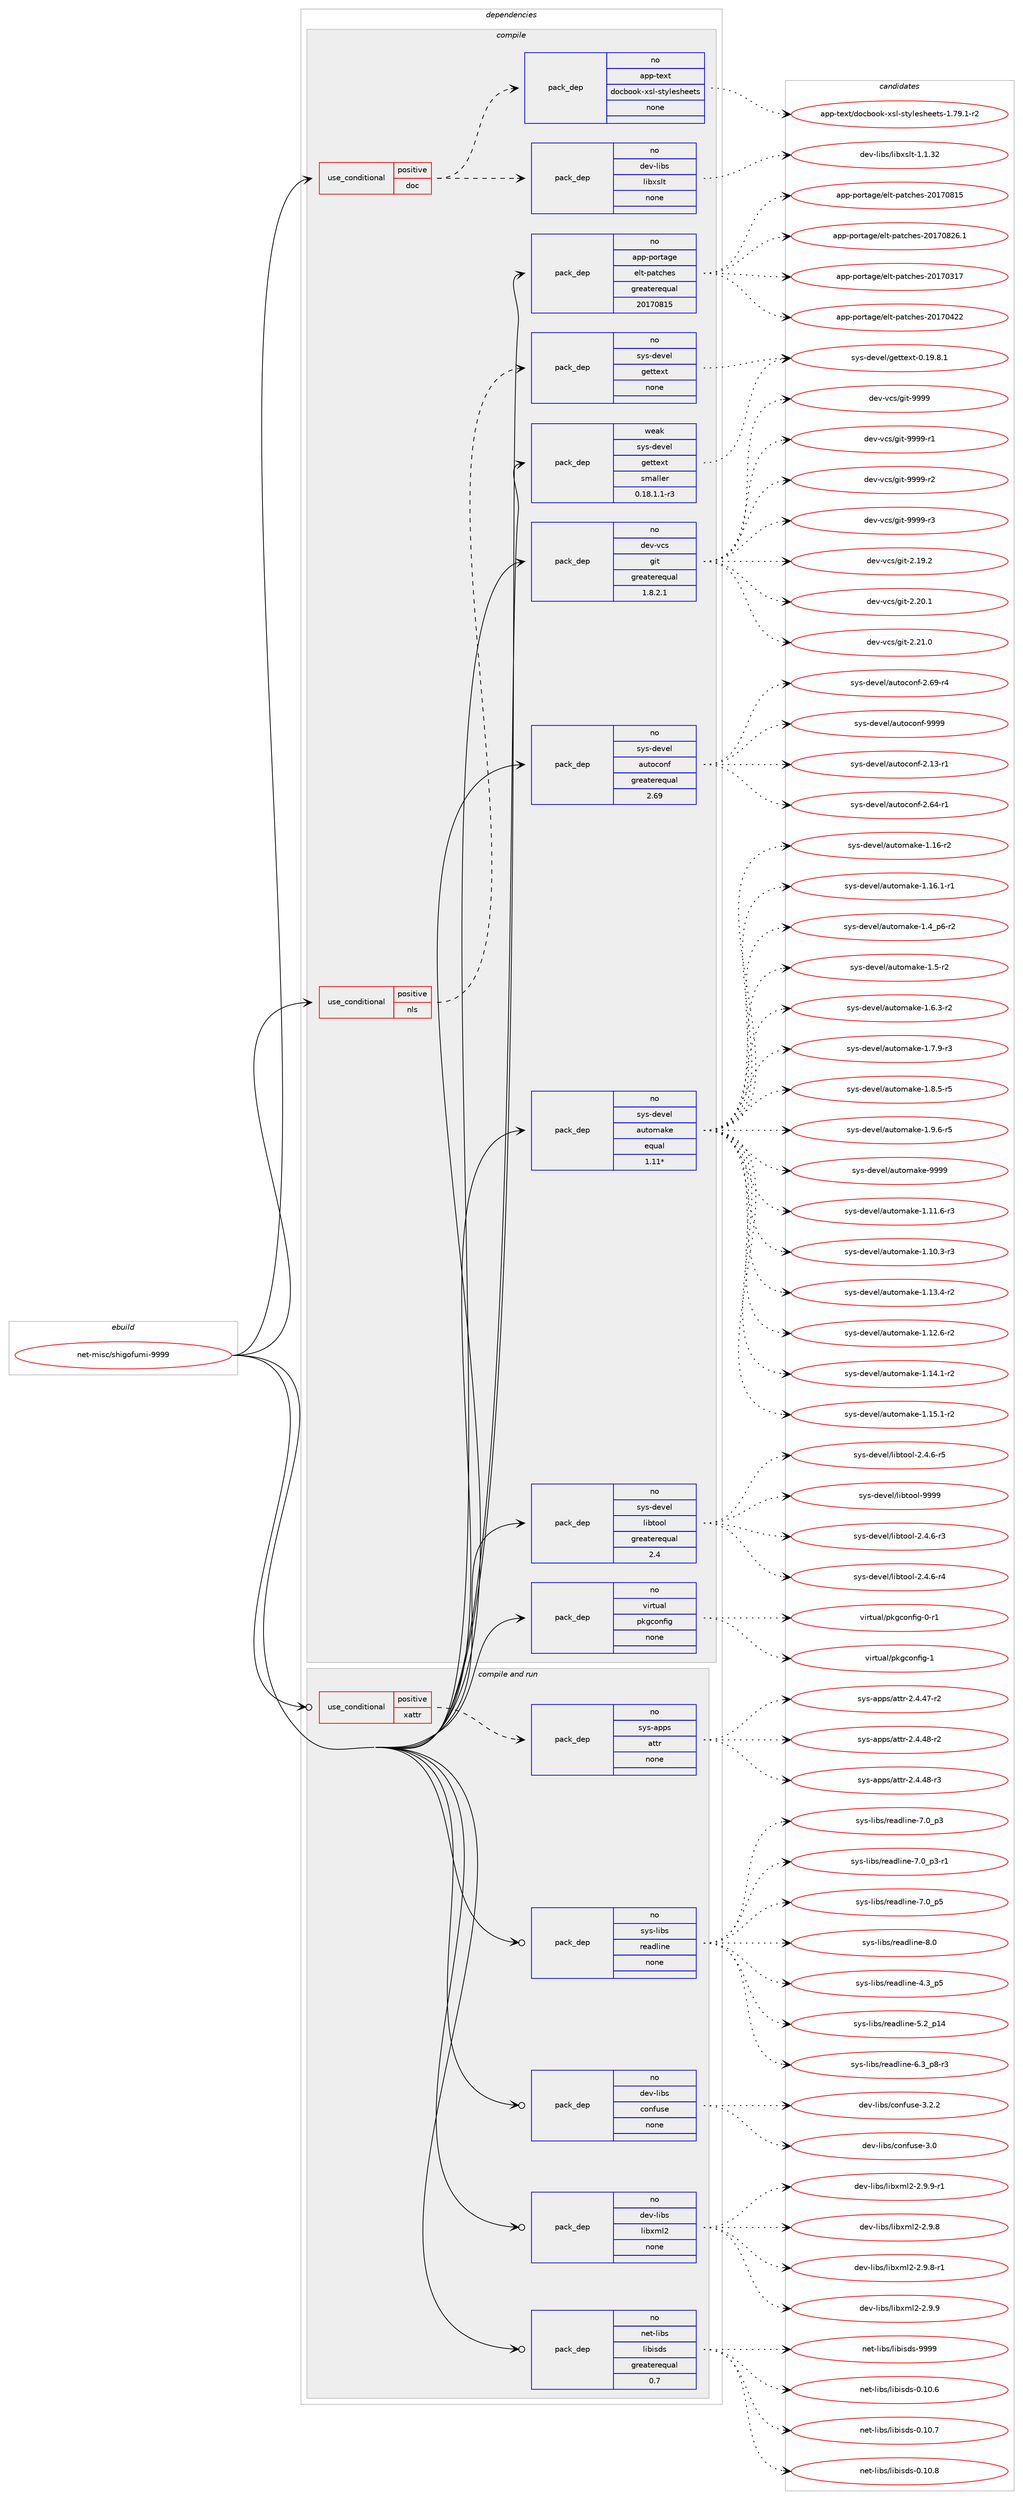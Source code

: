 digraph prolog {

# *************
# Graph options
# *************

newrank=true;
concentrate=true;
compound=true;
graph [rankdir=LR,fontname=Helvetica,fontsize=10,ranksep=1.5];#, ranksep=2.5, nodesep=0.2];
edge  [arrowhead=vee];
node  [fontname=Helvetica,fontsize=10];

# **********
# The ebuild
# **********

subgraph cluster_leftcol {
color=gray;
rank=same;
label=<<i>ebuild</i>>;
id [label="net-misc/shigofumi-9999", color=red, width=4, href="../net-misc/shigofumi-9999.svg"];
}

# ****************
# The dependencies
# ****************

subgraph cluster_midcol {
color=gray;
label=<<i>dependencies</i>>;
subgraph cluster_compile {
fillcolor="#eeeeee";
style=filled;
label=<<i>compile</i>>;
subgraph cond449297 {
dependency1672202 [label=<<TABLE BORDER="0" CELLBORDER="1" CELLSPACING="0" CELLPADDING="4"><TR><TD ROWSPAN="3" CELLPADDING="10">use_conditional</TD></TR><TR><TD>positive</TD></TR><TR><TD>doc</TD></TR></TABLE>>, shape=none, color=red];
subgraph pack1195625 {
dependency1672203 [label=<<TABLE BORDER="0" CELLBORDER="1" CELLSPACING="0" CELLPADDING="4" WIDTH="220"><TR><TD ROWSPAN="6" CELLPADDING="30">pack_dep</TD></TR><TR><TD WIDTH="110">no</TD></TR><TR><TD>app-text</TD></TR><TR><TD>docbook-xsl-stylesheets</TD></TR><TR><TD>none</TD></TR><TR><TD></TD></TR></TABLE>>, shape=none, color=blue];
}
dependency1672202:e -> dependency1672203:w [weight=20,style="dashed",arrowhead="vee"];
subgraph pack1195626 {
dependency1672204 [label=<<TABLE BORDER="0" CELLBORDER="1" CELLSPACING="0" CELLPADDING="4" WIDTH="220"><TR><TD ROWSPAN="6" CELLPADDING="30">pack_dep</TD></TR><TR><TD WIDTH="110">no</TD></TR><TR><TD>dev-libs</TD></TR><TR><TD>libxslt</TD></TR><TR><TD>none</TD></TR><TR><TD></TD></TR></TABLE>>, shape=none, color=blue];
}
dependency1672202:e -> dependency1672204:w [weight=20,style="dashed",arrowhead="vee"];
}
id:e -> dependency1672202:w [weight=20,style="solid",arrowhead="vee"];
subgraph cond449298 {
dependency1672205 [label=<<TABLE BORDER="0" CELLBORDER="1" CELLSPACING="0" CELLPADDING="4"><TR><TD ROWSPAN="3" CELLPADDING="10">use_conditional</TD></TR><TR><TD>positive</TD></TR><TR><TD>nls</TD></TR></TABLE>>, shape=none, color=red];
subgraph pack1195627 {
dependency1672206 [label=<<TABLE BORDER="0" CELLBORDER="1" CELLSPACING="0" CELLPADDING="4" WIDTH="220"><TR><TD ROWSPAN="6" CELLPADDING="30">pack_dep</TD></TR><TR><TD WIDTH="110">no</TD></TR><TR><TD>sys-devel</TD></TR><TR><TD>gettext</TD></TR><TR><TD>none</TD></TR><TR><TD></TD></TR></TABLE>>, shape=none, color=blue];
}
dependency1672205:e -> dependency1672206:w [weight=20,style="dashed",arrowhead="vee"];
}
id:e -> dependency1672205:w [weight=20,style="solid",arrowhead="vee"];
subgraph pack1195628 {
dependency1672207 [label=<<TABLE BORDER="0" CELLBORDER="1" CELLSPACING="0" CELLPADDING="4" WIDTH="220"><TR><TD ROWSPAN="6" CELLPADDING="30">pack_dep</TD></TR><TR><TD WIDTH="110">no</TD></TR><TR><TD>app-portage</TD></TR><TR><TD>elt-patches</TD></TR><TR><TD>greaterequal</TD></TR><TR><TD>20170815</TD></TR></TABLE>>, shape=none, color=blue];
}
id:e -> dependency1672207:w [weight=20,style="solid",arrowhead="vee"];
subgraph pack1195629 {
dependency1672208 [label=<<TABLE BORDER="0" CELLBORDER="1" CELLSPACING="0" CELLPADDING="4" WIDTH="220"><TR><TD ROWSPAN="6" CELLPADDING="30">pack_dep</TD></TR><TR><TD WIDTH="110">no</TD></TR><TR><TD>dev-vcs</TD></TR><TR><TD>git</TD></TR><TR><TD>greaterequal</TD></TR><TR><TD>1.8.2.1</TD></TR></TABLE>>, shape=none, color=blue];
}
id:e -> dependency1672208:w [weight=20,style="solid",arrowhead="vee"];
subgraph pack1195630 {
dependency1672209 [label=<<TABLE BORDER="0" CELLBORDER="1" CELLSPACING="0" CELLPADDING="4" WIDTH="220"><TR><TD ROWSPAN="6" CELLPADDING="30">pack_dep</TD></TR><TR><TD WIDTH="110">no</TD></TR><TR><TD>sys-devel</TD></TR><TR><TD>autoconf</TD></TR><TR><TD>greaterequal</TD></TR><TR><TD>2.69</TD></TR></TABLE>>, shape=none, color=blue];
}
id:e -> dependency1672209:w [weight=20,style="solid",arrowhead="vee"];
subgraph pack1195631 {
dependency1672210 [label=<<TABLE BORDER="0" CELLBORDER="1" CELLSPACING="0" CELLPADDING="4" WIDTH="220"><TR><TD ROWSPAN="6" CELLPADDING="30">pack_dep</TD></TR><TR><TD WIDTH="110">no</TD></TR><TR><TD>sys-devel</TD></TR><TR><TD>automake</TD></TR><TR><TD>equal</TD></TR><TR><TD>1.11*</TD></TR></TABLE>>, shape=none, color=blue];
}
id:e -> dependency1672210:w [weight=20,style="solid",arrowhead="vee"];
subgraph pack1195632 {
dependency1672211 [label=<<TABLE BORDER="0" CELLBORDER="1" CELLSPACING="0" CELLPADDING="4" WIDTH="220"><TR><TD ROWSPAN="6" CELLPADDING="30">pack_dep</TD></TR><TR><TD WIDTH="110">no</TD></TR><TR><TD>sys-devel</TD></TR><TR><TD>libtool</TD></TR><TR><TD>greaterequal</TD></TR><TR><TD>2.4</TD></TR></TABLE>>, shape=none, color=blue];
}
id:e -> dependency1672211:w [weight=20,style="solid",arrowhead="vee"];
subgraph pack1195633 {
dependency1672212 [label=<<TABLE BORDER="0" CELLBORDER="1" CELLSPACING="0" CELLPADDING="4" WIDTH="220"><TR><TD ROWSPAN="6" CELLPADDING="30">pack_dep</TD></TR><TR><TD WIDTH="110">no</TD></TR><TR><TD>virtual</TD></TR><TR><TD>pkgconfig</TD></TR><TR><TD>none</TD></TR><TR><TD></TD></TR></TABLE>>, shape=none, color=blue];
}
id:e -> dependency1672212:w [weight=20,style="solid",arrowhead="vee"];
subgraph pack1195634 {
dependency1672213 [label=<<TABLE BORDER="0" CELLBORDER="1" CELLSPACING="0" CELLPADDING="4" WIDTH="220"><TR><TD ROWSPAN="6" CELLPADDING="30">pack_dep</TD></TR><TR><TD WIDTH="110">weak</TD></TR><TR><TD>sys-devel</TD></TR><TR><TD>gettext</TD></TR><TR><TD>smaller</TD></TR><TR><TD>0.18.1.1-r3</TD></TR></TABLE>>, shape=none, color=blue];
}
id:e -> dependency1672213:w [weight=20,style="solid",arrowhead="vee"];
}
subgraph cluster_compileandrun {
fillcolor="#eeeeee";
style=filled;
label=<<i>compile and run</i>>;
subgraph cond449299 {
dependency1672214 [label=<<TABLE BORDER="0" CELLBORDER="1" CELLSPACING="0" CELLPADDING="4"><TR><TD ROWSPAN="3" CELLPADDING="10">use_conditional</TD></TR><TR><TD>positive</TD></TR><TR><TD>xattr</TD></TR></TABLE>>, shape=none, color=red];
subgraph pack1195635 {
dependency1672215 [label=<<TABLE BORDER="0" CELLBORDER="1" CELLSPACING="0" CELLPADDING="4" WIDTH="220"><TR><TD ROWSPAN="6" CELLPADDING="30">pack_dep</TD></TR><TR><TD WIDTH="110">no</TD></TR><TR><TD>sys-apps</TD></TR><TR><TD>attr</TD></TR><TR><TD>none</TD></TR><TR><TD></TD></TR></TABLE>>, shape=none, color=blue];
}
dependency1672214:e -> dependency1672215:w [weight=20,style="dashed",arrowhead="vee"];
}
id:e -> dependency1672214:w [weight=20,style="solid",arrowhead="odotvee"];
subgraph pack1195636 {
dependency1672216 [label=<<TABLE BORDER="0" CELLBORDER="1" CELLSPACING="0" CELLPADDING="4" WIDTH="220"><TR><TD ROWSPAN="6" CELLPADDING="30">pack_dep</TD></TR><TR><TD WIDTH="110">no</TD></TR><TR><TD>dev-libs</TD></TR><TR><TD>confuse</TD></TR><TR><TD>none</TD></TR><TR><TD></TD></TR></TABLE>>, shape=none, color=blue];
}
id:e -> dependency1672216:w [weight=20,style="solid",arrowhead="odotvee"];
subgraph pack1195637 {
dependency1672217 [label=<<TABLE BORDER="0" CELLBORDER="1" CELLSPACING="0" CELLPADDING="4" WIDTH="220"><TR><TD ROWSPAN="6" CELLPADDING="30">pack_dep</TD></TR><TR><TD WIDTH="110">no</TD></TR><TR><TD>dev-libs</TD></TR><TR><TD>libxml2</TD></TR><TR><TD>none</TD></TR><TR><TD></TD></TR></TABLE>>, shape=none, color=blue];
}
id:e -> dependency1672217:w [weight=20,style="solid",arrowhead="odotvee"];
subgraph pack1195638 {
dependency1672218 [label=<<TABLE BORDER="0" CELLBORDER="1" CELLSPACING="0" CELLPADDING="4" WIDTH="220"><TR><TD ROWSPAN="6" CELLPADDING="30">pack_dep</TD></TR><TR><TD WIDTH="110">no</TD></TR><TR><TD>net-libs</TD></TR><TR><TD>libisds</TD></TR><TR><TD>greaterequal</TD></TR><TR><TD>0.7</TD></TR></TABLE>>, shape=none, color=blue];
}
id:e -> dependency1672218:w [weight=20,style="solid",arrowhead="odotvee"];
subgraph pack1195639 {
dependency1672219 [label=<<TABLE BORDER="0" CELLBORDER="1" CELLSPACING="0" CELLPADDING="4" WIDTH="220"><TR><TD ROWSPAN="6" CELLPADDING="30">pack_dep</TD></TR><TR><TD WIDTH="110">no</TD></TR><TR><TD>sys-libs</TD></TR><TR><TD>readline</TD></TR><TR><TD>none</TD></TR><TR><TD></TD></TR></TABLE>>, shape=none, color=blue];
}
id:e -> dependency1672219:w [weight=20,style="solid",arrowhead="odotvee"];
}
subgraph cluster_run {
fillcolor="#eeeeee";
style=filled;
label=<<i>run</i>>;
}
}

# **************
# The candidates
# **************

subgraph cluster_choices {
rank=same;
color=gray;
label=<<i>candidates</i>>;

subgraph choice1195625 {
color=black;
nodesep=1;
choice97112112451161011201164710011199981111111074512011510845115116121108101115104101101116115454946555746494511450 [label="app-text/docbook-xsl-stylesheets-1.79.1-r2", color=red, width=4,href="../app-text/docbook-xsl-stylesheets-1.79.1-r2.svg"];
dependency1672203:e -> choice97112112451161011201164710011199981111111074512011510845115116121108101115104101101116115454946555746494511450:w [style=dotted,weight="100"];
}
subgraph choice1195626 {
color=black;
nodesep=1;
choice1001011184510810598115471081059812011510811645494649465150 [label="dev-libs/libxslt-1.1.32", color=red, width=4,href="../dev-libs/libxslt-1.1.32.svg"];
dependency1672204:e -> choice1001011184510810598115471081059812011510811645494649465150:w [style=dotted,weight="100"];
}
subgraph choice1195627 {
color=black;
nodesep=1;
choice1151211154510010111810110847103101116116101120116454846495746564649 [label="sys-devel/gettext-0.19.8.1", color=red, width=4,href="../sys-devel/gettext-0.19.8.1.svg"];
dependency1672206:e -> choice1151211154510010111810110847103101116116101120116454846495746564649:w [style=dotted,weight="100"];
}
subgraph choice1195628 {
color=black;
nodesep=1;
choice97112112451121111141169710310147101108116451129711699104101115455048495548514955 [label="app-portage/elt-patches-20170317", color=red, width=4,href="../app-portage/elt-patches-20170317.svg"];
choice97112112451121111141169710310147101108116451129711699104101115455048495548525050 [label="app-portage/elt-patches-20170422", color=red, width=4,href="../app-portage/elt-patches-20170422.svg"];
choice97112112451121111141169710310147101108116451129711699104101115455048495548564953 [label="app-portage/elt-patches-20170815", color=red, width=4,href="../app-portage/elt-patches-20170815.svg"];
choice971121124511211111411697103101471011081164511297116991041011154550484955485650544649 [label="app-portage/elt-patches-20170826.1", color=red, width=4,href="../app-portage/elt-patches-20170826.1.svg"];
dependency1672207:e -> choice97112112451121111141169710310147101108116451129711699104101115455048495548514955:w [style=dotted,weight="100"];
dependency1672207:e -> choice97112112451121111141169710310147101108116451129711699104101115455048495548525050:w [style=dotted,weight="100"];
dependency1672207:e -> choice97112112451121111141169710310147101108116451129711699104101115455048495548564953:w [style=dotted,weight="100"];
dependency1672207:e -> choice971121124511211111411697103101471011081164511297116991041011154550484955485650544649:w [style=dotted,weight="100"];
}
subgraph choice1195629 {
color=black;
nodesep=1;
choice10010111845118991154710310511645504649574650 [label="dev-vcs/git-2.19.2", color=red, width=4,href="../dev-vcs/git-2.19.2.svg"];
choice10010111845118991154710310511645504650484649 [label="dev-vcs/git-2.20.1", color=red, width=4,href="../dev-vcs/git-2.20.1.svg"];
choice10010111845118991154710310511645504650494648 [label="dev-vcs/git-2.21.0", color=red, width=4,href="../dev-vcs/git-2.21.0.svg"];
choice1001011184511899115471031051164557575757 [label="dev-vcs/git-9999", color=red, width=4,href="../dev-vcs/git-9999.svg"];
choice10010111845118991154710310511645575757574511449 [label="dev-vcs/git-9999-r1", color=red, width=4,href="../dev-vcs/git-9999-r1.svg"];
choice10010111845118991154710310511645575757574511450 [label="dev-vcs/git-9999-r2", color=red, width=4,href="../dev-vcs/git-9999-r2.svg"];
choice10010111845118991154710310511645575757574511451 [label="dev-vcs/git-9999-r3", color=red, width=4,href="../dev-vcs/git-9999-r3.svg"];
dependency1672208:e -> choice10010111845118991154710310511645504649574650:w [style=dotted,weight="100"];
dependency1672208:e -> choice10010111845118991154710310511645504650484649:w [style=dotted,weight="100"];
dependency1672208:e -> choice10010111845118991154710310511645504650494648:w [style=dotted,weight="100"];
dependency1672208:e -> choice1001011184511899115471031051164557575757:w [style=dotted,weight="100"];
dependency1672208:e -> choice10010111845118991154710310511645575757574511449:w [style=dotted,weight="100"];
dependency1672208:e -> choice10010111845118991154710310511645575757574511450:w [style=dotted,weight="100"];
dependency1672208:e -> choice10010111845118991154710310511645575757574511451:w [style=dotted,weight="100"];
}
subgraph choice1195630 {
color=black;
nodesep=1;
choice1151211154510010111810110847971171161119911111010245504649514511449 [label="sys-devel/autoconf-2.13-r1", color=red, width=4,href="../sys-devel/autoconf-2.13-r1.svg"];
choice1151211154510010111810110847971171161119911111010245504654524511449 [label="sys-devel/autoconf-2.64-r1", color=red, width=4,href="../sys-devel/autoconf-2.64-r1.svg"];
choice1151211154510010111810110847971171161119911111010245504654574511452 [label="sys-devel/autoconf-2.69-r4", color=red, width=4,href="../sys-devel/autoconf-2.69-r4.svg"];
choice115121115451001011181011084797117116111991111101024557575757 [label="sys-devel/autoconf-9999", color=red, width=4,href="../sys-devel/autoconf-9999.svg"];
dependency1672209:e -> choice1151211154510010111810110847971171161119911111010245504649514511449:w [style=dotted,weight="100"];
dependency1672209:e -> choice1151211154510010111810110847971171161119911111010245504654524511449:w [style=dotted,weight="100"];
dependency1672209:e -> choice1151211154510010111810110847971171161119911111010245504654574511452:w [style=dotted,weight="100"];
dependency1672209:e -> choice115121115451001011181011084797117116111991111101024557575757:w [style=dotted,weight="100"];
}
subgraph choice1195631 {
color=black;
nodesep=1;
choice11512111545100101118101108479711711611110997107101454946494846514511451 [label="sys-devel/automake-1.10.3-r3", color=red, width=4,href="../sys-devel/automake-1.10.3-r3.svg"];
choice11512111545100101118101108479711711611110997107101454946494946544511451 [label="sys-devel/automake-1.11.6-r3", color=red, width=4,href="../sys-devel/automake-1.11.6-r3.svg"];
choice11512111545100101118101108479711711611110997107101454946495046544511450 [label="sys-devel/automake-1.12.6-r2", color=red, width=4,href="../sys-devel/automake-1.12.6-r2.svg"];
choice11512111545100101118101108479711711611110997107101454946495146524511450 [label="sys-devel/automake-1.13.4-r2", color=red, width=4,href="../sys-devel/automake-1.13.4-r2.svg"];
choice11512111545100101118101108479711711611110997107101454946495246494511450 [label="sys-devel/automake-1.14.1-r2", color=red, width=4,href="../sys-devel/automake-1.14.1-r2.svg"];
choice11512111545100101118101108479711711611110997107101454946495346494511450 [label="sys-devel/automake-1.15.1-r2", color=red, width=4,href="../sys-devel/automake-1.15.1-r2.svg"];
choice1151211154510010111810110847971171161111099710710145494649544511450 [label="sys-devel/automake-1.16-r2", color=red, width=4,href="../sys-devel/automake-1.16-r2.svg"];
choice11512111545100101118101108479711711611110997107101454946495446494511449 [label="sys-devel/automake-1.16.1-r1", color=red, width=4,href="../sys-devel/automake-1.16.1-r1.svg"];
choice115121115451001011181011084797117116111109971071014549465295112544511450 [label="sys-devel/automake-1.4_p6-r2", color=red, width=4,href="../sys-devel/automake-1.4_p6-r2.svg"];
choice11512111545100101118101108479711711611110997107101454946534511450 [label="sys-devel/automake-1.5-r2", color=red, width=4,href="../sys-devel/automake-1.5-r2.svg"];
choice115121115451001011181011084797117116111109971071014549465446514511450 [label="sys-devel/automake-1.6.3-r2", color=red, width=4,href="../sys-devel/automake-1.6.3-r2.svg"];
choice115121115451001011181011084797117116111109971071014549465546574511451 [label="sys-devel/automake-1.7.9-r3", color=red, width=4,href="../sys-devel/automake-1.7.9-r3.svg"];
choice115121115451001011181011084797117116111109971071014549465646534511453 [label="sys-devel/automake-1.8.5-r5", color=red, width=4,href="../sys-devel/automake-1.8.5-r5.svg"];
choice115121115451001011181011084797117116111109971071014549465746544511453 [label="sys-devel/automake-1.9.6-r5", color=red, width=4,href="../sys-devel/automake-1.9.6-r5.svg"];
choice115121115451001011181011084797117116111109971071014557575757 [label="sys-devel/automake-9999", color=red, width=4,href="../sys-devel/automake-9999.svg"];
dependency1672210:e -> choice11512111545100101118101108479711711611110997107101454946494846514511451:w [style=dotted,weight="100"];
dependency1672210:e -> choice11512111545100101118101108479711711611110997107101454946494946544511451:w [style=dotted,weight="100"];
dependency1672210:e -> choice11512111545100101118101108479711711611110997107101454946495046544511450:w [style=dotted,weight="100"];
dependency1672210:e -> choice11512111545100101118101108479711711611110997107101454946495146524511450:w [style=dotted,weight="100"];
dependency1672210:e -> choice11512111545100101118101108479711711611110997107101454946495246494511450:w [style=dotted,weight="100"];
dependency1672210:e -> choice11512111545100101118101108479711711611110997107101454946495346494511450:w [style=dotted,weight="100"];
dependency1672210:e -> choice1151211154510010111810110847971171161111099710710145494649544511450:w [style=dotted,weight="100"];
dependency1672210:e -> choice11512111545100101118101108479711711611110997107101454946495446494511449:w [style=dotted,weight="100"];
dependency1672210:e -> choice115121115451001011181011084797117116111109971071014549465295112544511450:w [style=dotted,weight="100"];
dependency1672210:e -> choice11512111545100101118101108479711711611110997107101454946534511450:w [style=dotted,weight="100"];
dependency1672210:e -> choice115121115451001011181011084797117116111109971071014549465446514511450:w [style=dotted,weight="100"];
dependency1672210:e -> choice115121115451001011181011084797117116111109971071014549465546574511451:w [style=dotted,weight="100"];
dependency1672210:e -> choice115121115451001011181011084797117116111109971071014549465646534511453:w [style=dotted,weight="100"];
dependency1672210:e -> choice115121115451001011181011084797117116111109971071014549465746544511453:w [style=dotted,weight="100"];
dependency1672210:e -> choice115121115451001011181011084797117116111109971071014557575757:w [style=dotted,weight="100"];
}
subgraph choice1195632 {
color=black;
nodesep=1;
choice1151211154510010111810110847108105981161111111084550465246544511451 [label="sys-devel/libtool-2.4.6-r3", color=red, width=4,href="../sys-devel/libtool-2.4.6-r3.svg"];
choice1151211154510010111810110847108105981161111111084550465246544511452 [label="sys-devel/libtool-2.4.6-r4", color=red, width=4,href="../sys-devel/libtool-2.4.6-r4.svg"];
choice1151211154510010111810110847108105981161111111084550465246544511453 [label="sys-devel/libtool-2.4.6-r5", color=red, width=4,href="../sys-devel/libtool-2.4.6-r5.svg"];
choice1151211154510010111810110847108105981161111111084557575757 [label="sys-devel/libtool-9999", color=red, width=4,href="../sys-devel/libtool-9999.svg"];
dependency1672211:e -> choice1151211154510010111810110847108105981161111111084550465246544511451:w [style=dotted,weight="100"];
dependency1672211:e -> choice1151211154510010111810110847108105981161111111084550465246544511452:w [style=dotted,weight="100"];
dependency1672211:e -> choice1151211154510010111810110847108105981161111111084550465246544511453:w [style=dotted,weight="100"];
dependency1672211:e -> choice1151211154510010111810110847108105981161111111084557575757:w [style=dotted,weight="100"];
}
subgraph choice1195633 {
color=black;
nodesep=1;
choice11810511411611797108471121071039911111010210510345484511449 [label="virtual/pkgconfig-0-r1", color=red, width=4,href="../virtual/pkgconfig-0-r1.svg"];
choice1181051141161179710847112107103991111101021051034549 [label="virtual/pkgconfig-1", color=red, width=4,href="../virtual/pkgconfig-1.svg"];
dependency1672212:e -> choice11810511411611797108471121071039911111010210510345484511449:w [style=dotted,weight="100"];
dependency1672212:e -> choice1181051141161179710847112107103991111101021051034549:w [style=dotted,weight="100"];
}
subgraph choice1195634 {
color=black;
nodesep=1;
choice1151211154510010111810110847103101116116101120116454846495746564649 [label="sys-devel/gettext-0.19.8.1", color=red, width=4,href="../sys-devel/gettext-0.19.8.1.svg"];
dependency1672213:e -> choice1151211154510010111810110847103101116116101120116454846495746564649:w [style=dotted,weight="100"];
}
subgraph choice1195635 {
color=black;
nodesep=1;
choice11512111545971121121154797116116114455046524652554511450 [label="sys-apps/attr-2.4.47-r2", color=red, width=4,href="../sys-apps/attr-2.4.47-r2.svg"];
choice11512111545971121121154797116116114455046524652564511450 [label="sys-apps/attr-2.4.48-r2", color=red, width=4,href="../sys-apps/attr-2.4.48-r2.svg"];
choice11512111545971121121154797116116114455046524652564511451 [label="sys-apps/attr-2.4.48-r3", color=red, width=4,href="../sys-apps/attr-2.4.48-r3.svg"];
dependency1672215:e -> choice11512111545971121121154797116116114455046524652554511450:w [style=dotted,weight="100"];
dependency1672215:e -> choice11512111545971121121154797116116114455046524652564511450:w [style=dotted,weight="100"];
dependency1672215:e -> choice11512111545971121121154797116116114455046524652564511451:w [style=dotted,weight="100"];
}
subgraph choice1195636 {
color=black;
nodesep=1;
choice1001011184510810598115479911111010211711510145514648 [label="dev-libs/confuse-3.0", color=red, width=4,href="../dev-libs/confuse-3.0.svg"];
choice10010111845108105981154799111110102117115101455146504650 [label="dev-libs/confuse-3.2.2", color=red, width=4,href="../dev-libs/confuse-3.2.2.svg"];
dependency1672216:e -> choice1001011184510810598115479911111010211711510145514648:w [style=dotted,weight="100"];
dependency1672216:e -> choice10010111845108105981154799111110102117115101455146504650:w [style=dotted,weight="100"];
}
subgraph choice1195637 {
color=black;
nodesep=1;
choice1001011184510810598115471081059812010910850455046574656 [label="dev-libs/libxml2-2.9.8", color=red, width=4,href="../dev-libs/libxml2-2.9.8.svg"];
choice10010111845108105981154710810598120109108504550465746564511449 [label="dev-libs/libxml2-2.9.8-r1", color=red, width=4,href="../dev-libs/libxml2-2.9.8-r1.svg"];
choice1001011184510810598115471081059812010910850455046574657 [label="dev-libs/libxml2-2.9.9", color=red, width=4,href="../dev-libs/libxml2-2.9.9.svg"];
choice10010111845108105981154710810598120109108504550465746574511449 [label="dev-libs/libxml2-2.9.9-r1", color=red, width=4,href="../dev-libs/libxml2-2.9.9-r1.svg"];
dependency1672217:e -> choice1001011184510810598115471081059812010910850455046574656:w [style=dotted,weight="100"];
dependency1672217:e -> choice10010111845108105981154710810598120109108504550465746564511449:w [style=dotted,weight="100"];
dependency1672217:e -> choice1001011184510810598115471081059812010910850455046574657:w [style=dotted,weight="100"];
dependency1672217:e -> choice10010111845108105981154710810598120109108504550465746574511449:w [style=dotted,weight="100"];
}
subgraph choice1195638 {
color=black;
nodesep=1;
choice1101011164510810598115471081059810511510011545484649484654 [label="net-libs/libisds-0.10.6", color=red, width=4,href="../net-libs/libisds-0.10.6.svg"];
choice1101011164510810598115471081059810511510011545484649484655 [label="net-libs/libisds-0.10.7", color=red, width=4,href="../net-libs/libisds-0.10.7.svg"];
choice1101011164510810598115471081059810511510011545484649484656 [label="net-libs/libisds-0.10.8", color=red, width=4,href="../net-libs/libisds-0.10.8.svg"];
choice110101116451081059811547108105981051151001154557575757 [label="net-libs/libisds-9999", color=red, width=4,href="../net-libs/libisds-9999.svg"];
dependency1672218:e -> choice1101011164510810598115471081059810511510011545484649484654:w [style=dotted,weight="100"];
dependency1672218:e -> choice1101011164510810598115471081059810511510011545484649484655:w [style=dotted,weight="100"];
dependency1672218:e -> choice1101011164510810598115471081059810511510011545484649484656:w [style=dotted,weight="100"];
dependency1672218:e -> choice110101116451081059811547108105981051151001154557575757:w [style=dotted,weight="100"];
}
subgraph choice1195639 {
color=black;
nodesep=1;
choice11512111545108105981154711410197100108105110101455246519511253 [label="sys-libs/readline-4.3_p5", color=red, width=4,href="../sys-libs/readline-4.3_p5.svg"];
choice1151211154510810598115471141019710010810511010145534650951124952 [label="sys-libs/readline-5.2_p14", color=red, width=4,href="../sys-libs/readline-5.2_p14.svg"];
choice115121115451081059811547114101971001081051101014554465195112564511451 [label="sys-libs/readline-6.3_p8-r3", color=red, width=4,href="../sys-libs/readline-6.3_p8-r3.svg"];
choice11512111545108105981154711410197100108105110101455546489511251 [label="sys-libs/readline-7.0_p3", color=red, width=4,href="../sys-libs/readline-7.0_p3.svg"];
choice115121115451081059811547114101971001081051101014555464895112514511449 [label="sys-libs/readline-7.0_p3-r1", color=red, width=4,href="../sys-libs/readline-7.0_p3-r1.svg"];
choice11512111545108105981154711410197100108105110101455546489511253 [label="sys-libs/readline-7.0_p5", color=red, width=4,href="../sys-libs/readline-7.0_p5.svg"];
choice1151211154510810598115471141019710010810511010145564648 [label="sys-libs/readline-8.0", color=red, width=4,href="../sys-libs/readline-8.0.svg"];
dependency1672219:e -> choice11512111545108105981154711410197100108105110101455246519511253:w [style=dotted,weight="100"];
dependency1672219:e -> choice1151211154510810598115471141019710010810511010145534650951124952:w [style=dotted,weight="100"];
dependency1672219:e -> choice115121115451081059811547114101971001081051101014554465195112564511451:w [style=dotted,weight="100"];
dependency1672219:e -> choice11512111545108105981154711410197100108105110101455546489511251:w [style=dotted,weight="100"];
dependency1672219:e -> choice115121115451081059811547114101971001081051101014555464895112514511449:w [style=dotted,weight="100"];
dependency1672219:e -> choice11512111545108105981154711410197100108105110101455546489511253:w [style=dotted,weight="100"];
dependency1672219:e -> choice1151211154510810598115471141019710010810511010145564648:w [style=dotted,weight="100"];
}
}

}
